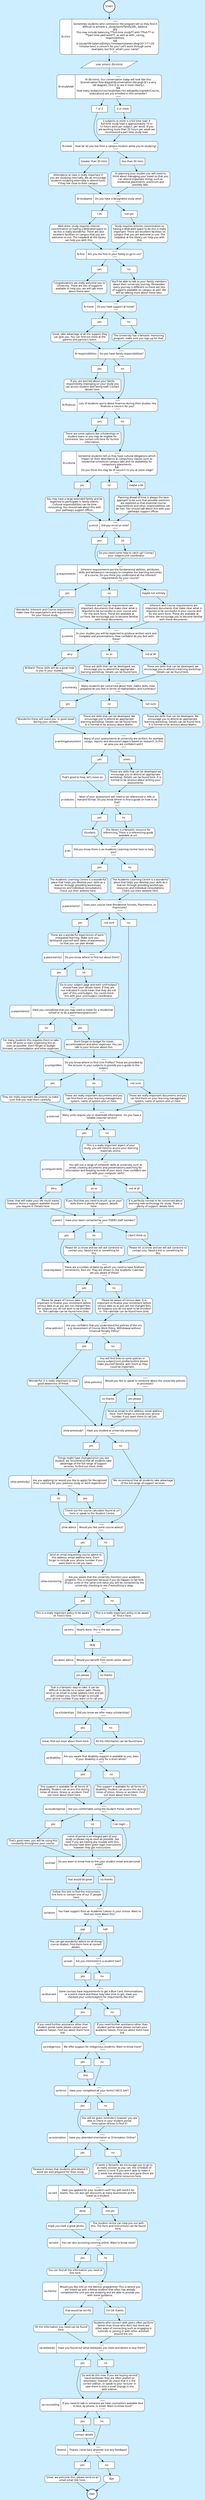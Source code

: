 digraph {
	ranksep=0.5
	bgcolor="#cceeff"
	node [style="filled",fillcolor="#ffffff",shape="box",fontname="sans",width="1.2"]
	"::START::" [label="START",shape="circle",style="filled,bold",width="0.75"]
	"::END::" [label="END",shape="circle",style="filled,bold",width="0.75"]
	"::START::" -> "lb-intro"


	"p-numeracy" [label="{\N}|{───\nMany students are concerned about their maths skills. How\nprepared do you feel in terms of mathematics and numeracy?\n───\n}",shape="record",style="filled,rounded"]
	{ rank=same; 
		"p-numeracy::0" [label="yes", shape="box", style="filled"]
		"p-numeracy::1" [label="no", shape="box", style="filled"]
		"p-numeracy::2" [label="not sure", shape="box", style="filled"]
	}
	"p-numeracy::0::info" [label="Wonderful these will stand you  in good stead\nduring your studies.", shape="box", style="filled,rounded"]
	"p-numeracy::1::info" [label="These are skills that can be developed. We\nencourage you to attend an appropriate\nlearning workshop. Details can be found here.\nIt is normal to be anxious about Maths.", shape="box", style="filled,rounded"]
	"p-numeracy::2::info" [label="These are skills that can be developed. We\nencourage you to attend an appropriate\nlearning workshop. Details can be found here.\nIt is normal to be anxious about Maths.", shape="box", style="filled,rounded"]
	"p-numeracy" -> "p-numeracy::0" -> "p-numeracy::0::info" -> "p-writingassessment"
	"p-numeracy" -> "p-numeracy::1" -> "p-numeracy::1::info" -> "p-writingassessment"
	"p-numeracy" -> "p-numeracy::2" -> "p-numeracy::2::info" -> "p-writingassessment"


	"p-citations" [label="{\N}|{───\nMost of your assessment will need to be referenced in APA or\nHarvard format. Do you know where to find a guide on how to do\nthat?\n───\n}",shape="record",style="filled,rounded"]
	{ rank=same; 
		"p-citations::0" [label="yes", shape="box", style="filled"]
		"p-citations::1" [label="no", shape="box", style="filled"]
	}
	"p-citations::0::info" [label="Excellent.", shape="box", style="filled,rounded"]
	"p-citations::1::info" [label="The library is a fantastic resource for\nreferencing. There is a referencing guide\navailable at url.", shape="box", style="filled,rounded"]
	"p-citations" -> "p-citations::0" -> "p-citations::0::info" -> "p-alc"
	"p-citations" -> "p-citations::1" -> "p-citations::1::info" -> "p-alc"


	"uhiw-policies1" [label="{\N}|{───\nAre you confident that you understand the policies of the uni,\ne.g. Assessment of Course Work Policy, Withdrawal without\nFinancial Penalty Policy?\n───\n}",shape="record",style="filled,rounded"]
	{ rank=same; 
		"uhiw-policies1::0" [label="yes", shape="box", style="filled"]
		"uhiw-policies1::1" [label="no", shape="box", style="filled"]
	}
	"uhiw-policies1::0::info" [label="Wonderful, it is really important to have\ngood awareness of these.", shape="box", style="filled,rounded"]
	"uhiw-policies1::1::info" [label="You will find links to some policies in\ncourse subject/unit profile/outline please\nmake yourself familiar with them as they\ncould be important.", shape="box", style="filled,rounded"]
	"uhiw-policies1" -> "uhiw-policies1::0" -> "uhiw-policies1::0::info" -> "uhiw-prevstudy1"
	"uhiw-policies1" -> "uhiw-policies1::1" -> "uhiw-policies1::1::info" -> "uhiw-policies2"


	"p-internet" [label="{\N}|{───\nMany units require you to download information. Do you have a\nreliable internet service?\n───\n}",shape="record",style="filled,rounded"]
	{ rank=same; 
		"p-internet::0" [label="yes", shape="box", style="filled"]
		"p-internet::1" [label="no", shape="box", style="filled"]
	}
	"p-internet::1::info" [label="This is a really important aspect of your\nstudy, you will need to access your learning\nmaterials online.", shape="box", style="filled,rounded"]
	"p-internet" -> "p-internet::0" -> "p-computerskills"
	"p-internet" -> "p-internet::1" -> "p-internet::1::info" -> "p-computerskills"


	"uhiw-policies2" [label="{\N}|{───\nWould you like to speak to someone about the university policies\nor processes?\n───\n}",shape="record",style="filled,rounded"]
	{ rank=same; 
		"uhiw-policies2::0" [label="yes please", shape="box", style="filled"]
		"uhiw-policies2::1" [label="no thanks", shape="box", style="filled"]
	}
	"uhiw-policies2::0::info" [label="Send an email to this address, email address\nhere. Don't forget to include your phone\nnumber if you want them to call you.", shape="box", style="filled,rounded"]
	"uhiw-policies2" -> "uhiw-policies2::0" -> "uhiw-policies2::0::info" -> "uhiw-prevstudy1"
	"uhiw-policies2" -> "uhiw-policies2::1" -> "uhiw-prevstudy1"


	"p-writingassessment" [label="{\N}|{───\nMany of your assessments at university are written; for example\nessays, reports and discussion papers based on research. Is this\nan area you are confident with?\n───\n}",shape="record",style="filled,rounded"]
	{ rank=same; 
		"p-writingassessment::0" [label="yes", shape="box", style="filled"]
		"p-writingassessment::1" [label="umm..", shape="box", style="filled"]
	}
	"p-writingassessment::0::info" [label="That's good to hear, let's move on.", shape="box", style="filled,rounded"]
	"p-writingassessment::1::info" [label="These are skills that can be developed we\nencourage you to attend an appropriate\nworkshop. Details can be found here. It is\nnormal to be anxious about writing your\nassessments.", shape="box", style="filled,rounded"]
	"p-writingassessment" -> "p-writingassessment::0" -> "p-writingassessment::0::info" -> "p-citations"
	"p-writingassessment" -> "p-writingassessment::1" -> "p-writingassessment::1::info" -> "p-citations"


	"sa-intro" [label="{\N}|{───\nNearly done, this is the last section.\n───\n}",shape="record",style="filled,rounded"]
	{ rank=same; 
		"sa-intro::0" [label="okay", shape="box", style="filled"]
	}
	"sa-intro" -> "sa-intro::0" -> "sa-career advice"


	"lb-cultural" [label="{\N}|{───\nSometime students tell us they have cultural obligations which\nimpact on their attendance at compulsory classes such as\nresidential schools/on-campus labs and /or availability for\ncompulsory placements.\n&&\n Do you think this may be of concern to you at some stage?\n───\n}",shape="record",style="filled,rounded"]
	{ rank=same; 
		"lb-cultural::0" [label="yes", shape="box", style="filled"]
		"lb-cultural::1" [label="no", shape="box", style="filled"]
		"lb-cultural::2" [label="maybe a bit", shape="box", style="filled"]
	}
	"lb-cultural::0::info" [label="You may have a large extended family and be\nexpected to participate in family events.\nCultural responsibilities can be time\nconsuming. You should talk about this with\nyour pathways support officer.", shape="box", style="filled,rounded"]
	"lb-cultural::2::info" [label="Planning ahead of time is always the best\napproach to be sure that possible solutions\nare explored so that essential course\nrequirements and other responsibilities can\nbe met. You should talk about this with your\npathways support officer.", shape="box", style="filled,rounded"]
	"lb-cultural" -> "lb-cultural::0" -> "lb-cultural::0::info" -> "p-enrol"
	"lb-cultural" -> "lb-cultural::1" -> "p-enrol"
	"lb-cultural" -> "lb-cultural::2" -> "lb-cultural::2::info" -> "p-enrol"


	"uhiw-advice" [label="{\N}|{───\nWould you like some course advice?\n───\n}",shape="record",style="filled,rounded"]
	{ rank=same; 
		"uhiw-advice::0" [label="yes", shape="box", style="filled"]
		"uhiw-advice::1" [label="no", shape="box", style="filled"]
	}
	"uhiw-advice::0::info" [label="Send an email requesting course advice to\nthis address, email address here. Don't\nforget to include your phone number if you\nwant them to call you back.", shape="box", style="filled,rounded"]
	"uhiw-advice" -> "uhiw-advice::0" -> "uhiw-advice::0::info" -> "uhiw-monitoring"
	"uhiw-advice" -> "uhiw-advice::1" -> "uhiw-monitoring"


	"sa-counselling" [label="{\N}|{───\nIf you need to talk to someone we have counsellors available face\nto face, by phone, or email. Want to know more?\n───\n}",shape="record",style="filled,rounded"]
	{ rank=same; 
		"sa-counselling::0" [label="yes", shape="box", style="filled"]
		"sa-counselling::1" [label="no", shape="box", style="filled"]
	}
	"sa-counselling::0::info" [label="contact details", shape="box", style="filled,rounded"]
	"sa-counselling" -> "sa-counselling::0" -> "sa-counselling::0::info" -> "theend"
	"sa-counselling" -> "sa-counselling::1" -> "theend"


	"uhiw-prestudy2" [label="{\N}|{───\nAre you applying (or would you like to apply) for Recognised\nPrior Learning for your previous study or work experience?\n───\n}",shape="record",style="filled,rounded"]
	{ rank=same; 
		"uhiw-prestudy2::0" [label="yes", shape="box", style="filled"]
		"uhiw-prestudy2::1" [label="no", shape="box", style="filled"]
	}
	"uhiw-prestudy2::0::info" [label="Check out the course calculator found at url\nhere or speak to the Student Centre.", shape="box", style="filled,rounded"]
	"uhiw-prestudy2" -> "uhiw-prestudy2::0" -> "uhiw-prestudy2::0::info" -> "uhiw-advice"
	"uhiw-prestudy2" -> "uhiw-prestudy2::1" -> "uhiw-advice"


	"p-computerskills" [label="{\N}|{───\nYou will use a range of computer skills at university such as\nemail, creating documents and presentations,searching for\ninformation and keeping records of your work. How confident are\nyou with your computer skills?\n───\n}",shape="record",style="filled,rounded"]
	{ rank=same; 
		"p-computerskills::0" [label="Very", shape="box", style="filled"]
		"p-computerskills::1" [label="so so", shape="box", style="filled"]
		"p-computerskills::2" [label="not at all", shape="box", style="filled"]
	}
	"p-computerskills::0::info" [label="Great, that will make your life much easier,\nhowever, there is support available should\nyou require it. Details here.", shape="box", style="filled,rounded"]
	"p-computerskills::1::info" [label="If you find that you need to brush up on your\nskills there is plenty of support, details\nhere.", shape="box", style="filled,rounded"]
	"p-computerskills::2::info" [label="It is perfectly normal to be concerned about\nlearning new technology for study. There is\nplenty of support, details here.", shape="box", style="filled,rounded"]
	"p-computerskills" -> "p-computerskills::0" -> "p-computerskills::0::info" -> "p-psiers"
	"p-computerskills" -> "p-computerskills::1" -> "p-computerskills::1::info" -> "p-psiers"
	"p-computerskills" -> "p-computerskills::2" -> "p-computerskills::2::info" -> "p-psiers"


	"lb-studyarea" [label="{\N}|{───\nDo you have a designated study area?\n───\n}",shape="record",style="filled,rounded"]
	{ rank=same; 
		"lb-studyarea::0" [label="I do", shape="box", style="filled"]
		"lb-studyarea::1" [label="not yet", shape="box", style="filled"]
	}
	"lb-studyarea::0::info" [label="Well done, study requires intense\nconcentration so having a dedicated space to\ndo this is really wonderful. There are also\nexcellent facilities on campus that you are\nwelcome to use. The helpdesk at the library\ncan help you with this.", shape="box", style="filled,rounded"]
	"lb-studyarea::1::info" [label="Study requires intense concentration so\nhaving a dedicated space to do this is really\nimportant. There are excellent facilities on\ncampus that you are welcome to use. The\nhelpdesk at the library can help you with\nthis.", shape="box", style="filled,rounded"]
	"lb-studyarea" -> "lb-studyarea::0" -> "lb-studyarea::0::info" -> "lb-first"
	"lb-studyarea" -> "lb-studyarea::1" -> "lb-studyarea::1::info" -> "lb-first"


	"uhiw-keydates" [label="{\N}|{───\nThere are a number of dates by which you need to have finalised\nenrolments, fees etc. They are shown in the Academic Calendar,\nare you aware of these?\n───\n}",shape="record",style="filled,rounded"]
	{ rank=same; 
		"uhiw-keydates::0" [label="yes", shape="box", style="filled"]
		"uhiw-keydates::1" [label="no", shape="box", style="filled"]
	}
	"uhiw-keydates::0::info" [label="Please be aware of Census date. It is\nimportant to finalise your enrolment before\ncensus date so as you are not charged fees\nfor subjects you do not wish to be enrolled\nin. The calendar can be found here (link)", shape="box", style="filled,rounded"]
	"uhiw-keydates::1::info" [label="Please be aware of Census date. It is\nimportant to finalise your enrolment before\ncensus date so as you are not charged fees\nfor subjects you do not wish to be enrolled\nin. The calendar can be found here (link)", shape="box", style="filled,rounded"]
	"uhiw-keydates" -> "uhiw-keydates::0" -> "uhiw-keydates::0::info" -> "uhiw-policies1"
	"uhiw-keydates" -> "uhiw-keydates::1" -> "uhiw-keydates::1::info" -> "uhiw-policies1"


	"lb-travel" [label="{\N}|{───\nHow far do you live from a campus location while you're studying?\n───\n}",shape="record",style="filled,rounded"]
	{ rank=same; 
		"lb-travel::0" [label="Greater than 30 mins", shape="box", style="filled"]
		"lb-travel::1" [label="less than 30 mins", shape="box", style="filled"]
	}
	"lb-travel::0::info" [label="Attendance at class is really important if\nyou are studying internally. We do encourage\nstudents studying externally to attend tutes\nif they live close to their campus.", shape="box", style="filled,rounded"]
	"lb-travel::1::info" [label="In planning your studies you will need to\nthink about managing your travel so that you\ncan attend important things such as\nresidential placements, practicum and\npossibly labs.", shape="box", style="filled,rounded"]
	"lb-travel" -> "lb-travel::0" -> "lb-travel::0::info" -> "lb-studyarea"
	"lb-travel" -> "lb-travel::1" -> "lb-travel::1::info" -> "lb-studyarea"


	"p-unitprofiles" [label="{\N}|{───\nDo you know where to find Unit Profiles? These are provided by\nthe lecturer in your subjects to provide you a guide to the\nsubject.\n───\n}",shape="record",style="filled,rounded"]
	{ rank=same; 
		"p-unitprofiles::0" [label="yes", shape="box", style="filled"]
		"p-unitprofiles::1" [label="no", shape="box", style="filled"]
		"p-unitprofiles::2" [label="not sure", shape="box", style="filled"]
	}
	"p-unitprofiles::0::info" [label="They are really important documents so make\nsure that you read them carefully.", shape="box", style="filled,rounded"]
	"p-unitprofiles::1::info" [label="These are really important documents and you\ncan find them on your learning management\nsystem, name of system and url here.", shape="box", style="filled,rounded"]
	"p-unitprofiles::2::info" [label="These are really important documents and you\ncan find them on your learning management\nsystem, name of system and url here.", shape="box", style="filled,rounded"]
	"p-unitprofiles" -> "p-unitprofiles::0" -> "p-unitprofiles::0::info" -> "p-internet"
	"p-unitprofiles" -> "p-unitprofiles::1" -> "p-unitprofiles::1::info" -> "p-internet"
	"p-unitprofiles" -> "p-unitprofiles::2" -> "p-unitprofiles::2::info" -> "p-internet"


	"sa-bluecard" [label="{\N}|{───\nSome courses have requirements to get a Blue Card, immunisations,\nor a police check and these may take time to get. Have you\nchecked your units/subjects for requirments like this?\n───\n}",shape="record",style="filled,rounded"]
	{ rank=same; 
		"sa-bluecard::0" [label="yes", shape="box", style="filled"]
		"sa-bluecard::1" [label="no", shape="box", style="filled"]
	}
	"sa-bluecard::0::info" [label="If you need further assistance other than\nstudent portal name please contact your\nacademic liaison. Find out about them here\nlink", shape="box", style="filled,rounded"]
	"sa-bluecard::1::info" [label="If you need further assistance other than\nstudent portal name please contact your\nacademic liaison. Find out about them here\nlink", shape="box", style="filled,rounded"]
	"sa-bluecard" -> "sa-bluecard::0" -> "sa-bluecard::0::info" -> "sa-indigenous"
	"sa-bluecard" -> "sa-bluecard::1" -> "sa-bluecard::1::info" -> "sa-indigenous"


	"sa-liaison" [label="{\N}|{───\nYou have support from an Academic Liaison in your school. Want to\nfind out more about this?\n───\n}",shape="record",style="filled,rounded"]
	{ rank=same; 
		"sa-liaison::0" [label="yep", shape="box", style="filled"]
		"sa-liaison::1" [label="nah", shape="box", style="filled"]
	}
	"sa-liaison::0::info" [label="You can get wonderful advice on all things\ncourse related. Find them here at contact\ndetails.", shape="box", style="filled,rounded"]
	"sa-liaison" -> "sa-liaison::0" -> "sa-liaison::0::info" -> "sa-loan"
	"sa-liaison" -> "sa-liaison::1" -> "sa-loan"


	"lb-first" [label="{\N}|{───\nAre you the first in your family to go to uni?\n───\n}",shape="record",style="filled,rounded"]
	{ rank=same; 
		"lb-first::0" [label="yes", shape="box", style="filled"]
		"lb-first::1" [label="no", shape="box", style="filled"]
	}
	"lb-first::0::info" [label="Congratulations we really welcome you to\nUniversity. There are lots of supports\navailable to help you, we will talk more\nabout these later.", shape="box", style="filled,rounded"]
	"lb-first::1::info" [label="You'll be able to talk to your family members\nabout their university journey. Remember,\nevery journey is different so there are lots\nof supports available on campus as well. We\nwill be talking more about these later.", shape="box", style="filled,rounded"]
	"lb-first" -> "lb-first::0" -> "lb-first::0::info" -> "lb-home"
	"lb-first" -> "lb-first::1" -> "lb-first::1::info" -> "lb-home"


	"p-alc" [label="{\N}|{───\nDid you know there is an Academic Learning Centre here to help\nyou?\n───\n}",shape="record",style="filled,rounded"]
	{ rank=same; 
		"p-alc::0" [label="yes", shape="box", style="filled"]
		"p-alc::1" [label="no", shape="box", style="filled"]
	}
	"p-alc::0::info" [label="The Academic Learning Centre is a wonderful\nplace that helps you develop your skills as a\nlearner through providing workshops,\nresources and individual consultations.\nCheck out their website here.", shape="box", style="filled,rounded"]
	"p-alc::1::info" [label="The Academic Learning Centre is a wonderful\nplace that helps you develop your skills as a\nlearner through providing workshops,\nresources and individual consultations.\nCheck out their website here.", shape="box", style="filled,rounded"]
	"p-alc" -> "p-alc::0" -> "p-alc::0::info" -> "p-placements1"
	"p-alc" -> "p-alc::1" -> "p-alc::1::info" -> "p-placements1"


	"sa-forms" [label="{\N}|{───\nHave your completed all your forms? HECS, SAF?\n───\n}",shape="record",style="filled,rounded"]
	{ rank=same; 
		"sa-forms::0" [label="yes", shape="box", style="filled"]
		"sa-forms::1" [label="no", shape="box", style="filled"]
	}
	"sa-forms::1::info" [label="You will be given reminders however you are\nable to check in your student portal.\nDescription of how to find it?", shape="box", style="filled,rounded"]
	"sa-forms" -> "sa-forms::0" -> "sa-orientation"
	"sa-forms" -> "sa-forms::1" -> "sa-forms::1::info" -> "sa-orientation"


	"sa-orientation" [label="{\N}|{───\nHave you attended orientation or Orientation Online?\n───\n}",shape="record",style="filled,rounded"]
	{ rank=same; 
		"sa-orientation::0" [label="yes", shape="box", style="filled"]
		"sa-orientation::1" [label="no", shape="box", style="filled"]
	}
	"sa-orientation::0::info" [label="Research shows that students who attend O\nweek are well prepared for their study.", shape="box", style="filled,rounded"]
	"sa-orientation::1::info" [label="O week is fantastic we encourage you to go to\nas many session as you can, the schedule of\nevents is here. If you aren't able to make it\nor O week has already come and gone there are\nsome online resources here.", shape="box", style="filled,rounded"]
	"sa-orientation" -> "sa-orientation::0" -> "sa-orientation::0::info" -> "sa-card"
	"sa-orientation" -> "sa-orientation::1" -> "sa-orientation::1::info" -> "sa-card"


	"p-psiers" [label="{\N}|{───\nHave your been contacted by your PSIERS staff member?\n───\n}",shape="record",style="filled,rounded"]
	{ rank=same; 
		"p-psiers::0" [label="yes", shape="box", style="filled"]
		"p-psiers::1" [label="no", shape="box", style="filled"]
		"p-psiers::2" [label="I don't think so", shape="box", style="filled"]
	}
	"p-psiers::1::info" [label="Please let us know and we will ask someone to\ncontact you. Need a link or something for\nthis", shape="box", style="filled,rounded"]
	"p-psiers::2::info" [label="Please let us know and we will ask someone to\ncontact you. Need a link or something for\nthis", shape="box", style="filled,rounded"]
	"p-psiers" -> "p-psiers::0" -> "uhiw-keydates"
	"p-psiers" -> "p-psiers::1" -> "p-psiers::1::info" -> "uhiw-keydates"
	"p-psiers" -> "p-psiers::2" -> "p-psiers::2::info" -> "uhiw-keydates"


	"sa-card" [label="{\N}|{───\nHave you applied for your student card? You will need it for\nexams. You can also get discounts at many businesses and for\ntravel as a student.\n───\n}",shape="record",style="filled,rounded"]
	{ rank=same; 
		"sa-card::0" [label="done", shape="box", style="filled"]
		"sa-card::1" [label="not yet", shape="box", style="filled"]
	}
	"sa-card::0::info" [label="Hope you have a great photo.", shape="box", style="filled,rounded"]
	"sa-card::1::info" [label="The student centre can help you out with\nthis. The form and instructions can be found\nhere.", shape="box", style="filled,rounded"]
	"sa-card" -> "sa-card::0" -> "sa-card::0::info" -> "sa-tutor"
	"sa-card" -> "sa-card::1" -> "sa-card::1::info" -> "sa-tutor"


	"sa-studentportal" [label="{\N}|{───\nAre you comfortable using the Student Portal, name here?\n───\n}",shape="record",style="filled,rounded"]
	{ rank=same; 
		"sa-studentportal::0" [label="yes", shape="box", style="filled"]
		"sa-studentportal::1" [label="no", shape="box", style="filled"]
		"sa-studentportal::2" [label="I can login ...", shape="box", style="filled"]
	}
	"sa-studentportal::0::info" [label="That's good news, you will be using this\nconstantly throughout your course.", shape="box", style="filled,rounded"]
	"sa-studentportal::1::info" [label="name of portal is an integral part of your\nstudy so please log as soon as possible. See\nhere if you are having any trouble with this.\nYou should have been given login instructions\nhowever they got instructions.", shape="box", style="filled,rounded"]
	"sa-studentportal" -> "sa-studentportal::0" -> "sa-studentportal::0::info" -> "sa-email"
	"sa-studentportal" -> "sa-studentportal::1" -> "sa-studentportal::1::info" -> "sa-email"
	"sa-studentportal" -> "sa-studentportal::2" -> "sa-email"


	"lb-finances" [label="{\N}|{───\nLots of students worry about finances during their studies. Are\nfinances a concern for you?\n───\n}",shape="record",style="filled,rounded"]
	{ rank=same; 
		"lb-finances::0" [label="yes", shape="box", style="filled"]
		"lb-finances::1" [label="no", shape="box", style="filled"]
	}
	"lb-finances::0::info" [label="There are some options like scholarships or\nstudent loans or you may be eligible for\nCentrelink. See contact info here for further\ninformation.", shape="box", style="filled,rounded"]
	"lb-finances" -> "lb-finances::0" -> "lb-finances::0::info" -> "lb-cultural"
	"lb-finances" -> "lb-finances::1" -> "lb-cultural"


	"lb-studyload" [label="{\N}|{───\nHi \{lb-intro\}. Our conversation today will look like this:\n![conversation flow diagram](conversation.dot.png) (It's a very\ntall diagram, click it to see it more clearly.)\n&&\nHow many [subjects/courses](https://en.wikipedia.org/wiki/Course_\n(education)) are you enrolled in this semester?\n───\n}",shape="record",style="filled,rounded"]
	{ rank=same; 
		"lb-studyload::0" [label="1 or 2", shape="box", style="filled"]
		"lb-studyload::1" [label="3 or more", shape="box", style="filled"]
	}
	"lb-studyload::1::info" [label="3 subjects or more is a full time load. A\nfull-time study load is approximately 10 to\n12 hours work per subject, per week. If you\nare working more than 20 hours per week we\nrecommend a part time study load.", shape="box", style="filled,rounded"]
	"lb-studyload" -> "lb-studyload::0" -> "lb-travel"
	"lb-studyload" -> "lb-studyload::1" -> "lb-studyload::1::info" -> "lb-travel"


	"p-placements2" [label="{\N}|{───\nDo you know where to find out about them?\n───\n}",shape="record",style="filled,rounded"]
	{ rank=same; 
		"p-placements2::0" [label="yes", shape="box", style="filled"]
		"p-placements2::1" [label="no", shape="box", style="filled"]
	}
	"p-placements2::1::info" [label="Go to your subject page and each unit/subject\nshould have your details listed. If they are\nnot indicated it could mean that they are not\npart of this unit/subject. You could check\nthis with your unit/subject coordinator.", shape="box", style="filled,rounded"]
	"p-placements2" -> "p-placements2::0" -> "p-placements3"
	"p-placements2" -> "p-placements2::1" -> "p-placements2::1::info" -> "p-placements3"


	"p-placements3" [label="{\N}|{───\nHave you considered that you may need to travel for a residential\nschool or to do a placement/practicum?\n───\n}",shape="record",style="filled,rounded"]
	{ rank=same; 
		"p-placements3::0" [label="yes", shape="box", style="filled"]
		"p-placements3::1" [label="no", shape="box", style="filled"]
	}
	"p-placements3::0::info" [label="Don't forget to budget for travel,\naccommodation and other expenses. You can\ntalk to your lecturer about this.", shape="box", style="filled,rounded"]
	"p-placements3::1::info" [label="For many students this requires them to take\ntime off work so start organising this as\nsoon as possible. Don't forget to budget\nfortravel, accommodation and other expenses.", shape="box", style="filled,rounded"]
	"p-placements3" -> "p-placements3::0" -> "p-placements3::0::info" -> "p-unitprofiles"
	"p-placements3" -> "p-placements3::1" -> "p-placements3::1::info" -> "p-unitprofiles"


	"p-placements1" [label="{\N}|{───\nDoes your course have Residential Schools, Placements, or\nPracticums?\n───\n}",shape="record",style="filled,rounded"]
	{ rank=same; 
		"p-placements1::0" [label="yes", shape="box", style="filled"]
		"p-placements1::1" [label="no", shape="box", style="filled"]
		"p-placements1::2" [label="not sure", shape="box", style="filled"]
	}
	"p-placements1::0::info" [label="These are a wonderful experiences of work\nintegrated learning. Make sure you\nfamiliarise yourself with dates of placements\nso that you can plan ahead.", shape="box", style="filled,rounded"]
	"p-placements1" -> "p-placements1::0" -> "p-placements1::0::info" -> "p-placements2"
	"p-placements1" -> "p-placements1::1" -> "p-unitprofiles"
	"p-placements1" -> "p-placements1::2" -> "p-placements2"


	"p-comms" [label="{\N}|{───\nIn your studies you will be expected to produce written work and\ncomplate oral presentations. How confident do you feel with\nthese?\n───\n}",shape="record",style="filled,rounded"]
	{ rank=same; 
		"p-comms::0" [label="very", shape="box", style="filled"]
		"p-comms::1" [label="so so", shape="box", style="filled"]
		"p-comms::2" [label="not at all", shape="box", style="filled"]
	}
	"p-comms::0::info" [label="Brilliant! These skills will be a great help\nto you in your studies.", shape="box", style="filled,rounded"]
	"p-comms::1::info" [label="These are skills that can be developed, we\nencourage you to attend the appropriate\nlearning workshop. Details can be found here.", shape="box", style="filled,rounded"]
	"p-comms::2::info" [label="These are skills that can be developed, we\nencourage you to attend a learning workshop.\nDetails can be found here.", shape="box", style="filled,rounded"]
	"p-comms" -> "p-comms::0" -> "p-comms::0::info" -> "p-numeracy"
	"p-comms" -> "p-comms::1" -> "p-comms::1::info" -> "p-numeracy"
	"p-comms" -> "p-comms::2" -> "p-comms::2::info" -> "p-numeracy"


	"sa-scholarships" [label="{\N}|{───\nDid you know we offer many scholarships?\n───\n}",shape="record",style="filled,rounded"]
	{ rank=same; 
		"sa-scholarships::0" [label="yes", shape="box", style="filled"]
		"sa-scholarships::1" [label="no", shape="box", style="filled"]
	}
	"sa-scholarships::0::info" [label="Great, find out more about them here.", shape="box", style="filled,rounded"]
	"sa-scholarships::1::info" [label="All the information can be found here.", shape="box", style="filled,rounded"]
	"sa-scholarships" -> "sa-scholarships::0" -> "sa-scholarships::0::info" -> "sa-disability"
	"sa-scholarships" -> "sa-scholarships::1" -> "sa-scholarships::1::info" -> "sa-disability"


	"sa-career advice" [label="{\N}|{───\nWould you benefit from some career advice?\n───\n}",shape="record",style="filled,rounded"]
	{ rank=same; 
		"sa-career advice::0" [label="yes please", shape="box", style="filled"]
		"sa-career advice::1" [label="no thanks", shape="box", style="filled"]
	}
	"sa-career advice::0::info" [label="That is a fantastic step to take, it can be\ndifficult to decide on a career path. Please\nsend us an email to email address here and we\nwill contact you. Don't forget to include\nyour phone number if you want us to call you.", shape="box", style="filled,rounded"]
	"sa-career advice" -> "sa-career advice::0" -> "sa-career advice::0::info" -> "sa-scholarships"
	"sa-career advice" -> "sa-career advice::1" -> "sa-scholarships"


	"lb-home" [label="{\N}|{───\nDo you have support at home?\n───\n}",shape="record",style="filled,rounded"]
	{ rank=same; 
		"lb-home::0" [label="yes", shape="box", style="filled"]
		"lb-home::1" [label="no", shape="box", style="filled"]
	}
	"lb-home::0::info" [label="Great, take advantage of all the support they\ncan give you. You can find out more at the\nparents and partners event.", shape="box", style="filled,rounded"]
	"lb-home::1::info" [label="The University has a fantastic mentoring\nprogram, make sure you sign up for that.", shape="box", style="filled,rounded"]
	"lb-home" -> "lb-home::0" -> "lb-home::0::info" -> "lb-responsibilities"
	"lb-home" -> "lb-home::1" -> "lb-home::1::info" -> "lb-responsibilities"


	"sa-indigenous" [label="{\N}|{───\nWe offer support for indigenous students. Want to know more?\n───\n}",shape="record",style="filled,rounded"]
	{ rank=same; 
		"sa-indigenous::0" [label="yes", shape="box", style="filled"]
		"sa-indigenous::1" [label="no", shape="box", style="filled"]
	}
	"sa-indigenous::0::info" [label="link", shape="box", style="filled,rounded"]
	"sa-indigenous" -> "sa-indigenous::0" -> "sa-indigenous::0::info" -> "sa-forms"
	"sa-indigenous" -> "sa-indigenous::1" -> "sa-forms"


	"lb-intro" [label="{\N}|{───\nSometimes students who commence the program tell us they find it\ndifficult to achieve a _study/work/family/life_ balance.\n&&\nThis may include balancing **full-time study** with **full-** or\n**part-time paid work**, as well as with _caring_\nresponsibilities.\n&&\nIs [study/life balance](https://onetwentyseven.blog/2017/11/29\n/choose-two/) a concern for you? Let's work through some\nexamples, but first: what's your name?\n───\n}",shape="record",style="filled,rounded"]
	{ rank=same; 
	}
		"lb-intro::collect" [label="user enters: \{lb-intro\}", shape="parallelogram", style="filled"]
		"lb-intro" -> "lb-intro::collect" -> "lb-studyload"


	"sa-email" [label="{\N}|{───\nDo you want to know how to link your student email and personal\nemail?\n───\n}",shape="record",style="filled,rounded"]
	{ rank=same; 
		"sa-email::0" [label="that would be great", shape="box", style="filled"]
		"sa-email::1" [label="no thanks", shape="box", style="filled"]
	}
	"sa-email::0::info" [label="Follow this link to find the instructions\nlink here or contact one of our IT people\nhere.", shape="box", style="filled,rounded"]
	"sa-email" -> "sa-email::0" -> "sa-email::0::info" -> "sa-liaison"
	"sa-email" -> "sa-email::1" -> "sa-liaison"


	"p-requirements" [label="{\N}|{───\nInherent requirements are the fundamental abilities, attributes,\nskills and behaviours necessary to complete the learning outcomes\nof a course. Do you think you understand all the inherent\nrequirements for your course?\n───\n}",shape="record",style="filled,rounded"]
	{ rank=same; 
		"p-requirements::0" [label="yes", shape="box", style="filled"]
		"p-requirements::1" [label="no", shape="box", style="filled"]
		"p-requirements::2" [label="maybe not entirely", shape="box", style="filled"]
	}
	"p-requirements::0::info" [label="Wonderful. Inherent and Course requirements\nmake clear the expectations and requirements\nfor your future study.", shape="box", style="filled,rounded"]
	"p-requirements::1::info" [label="Inherent and Course requirements are\nimportant documents that make clear what is\nrequired to be successful in your course and\nfor the work force. These are available at\nurl here. We encourage you to become familiar\nwith these documents.", shape="box", style="filled,rounded"]
	"p-requirements::2::info" [label="Inherent and Course requirements are\nimportant documents that make clear what is\nrequired to be successful in your course and\nfor the work force. These are available at\nurl here. We encourage you to become familiar\nwith these documents.", shape="box", style="filled,rounded"]
	"p-requirements" -> "p-requirements::0" -> "p-requirements::0::info" -> "p-comms"
	"p-requirements" -> "p-requirements::1" -> "p-requirements::1::info" -> "p-comms"
	"p-requirements" -> "p-requirements::2" -> "p-requirements::2::info" -> "p-comms"


	"sa-textbooks" [label="{\N}|{───\nHave you found out what textbooks you need and where to buy them?\n───\n}",shape="record",style="filled,rounded"]
	{ rank=same; 
		"sa-textbooks::0" [label="yes", shape="box", style="filled"]
		"sa-textbooks::1" [label="no", shape="box", style="filled"]
	}
	"sa-textbooks::1::info" [label="Go and do this now. If you are buying second\nhand textbooks they are often posted on\nwhereever, however do check that it is the\ncorrect edition, or speak to your lecturer in\ncase there is only a small change in the\nlater edition.", shape="box", style="filled,rounded"]
	"sa-textbooks" -> "sa-textbooks::0" -> "sa-counselling"
	"sa-textbooks" -> "sa-textbooks::1" -> "sa-textbooks::1::info" -> "sa-counselling"


	"uhiw-monitoring" [label="{\N}|{───\nAre you aware that the university monitors your academic\nprogress. This is important because if you do happen to fail 50%\nof your units or the same unit twice you will be contacted by the\nuniversity checking to see if everything is okay.\n───\n}",shape="record",style="filled,rounded"]
	{ rank=same; 
		"uhiw-monitoring::0" [label="yes", shape="box", style="filled"]
		"uhiw-monitoring::1" [label="no", shape="box", style="filled"]
	}
	"uhiw-monitoring::0::info" [label="This is a really important policy to be aware\nof. Find it here.", shape="box", style="filled,rounded"]
	"uhiw-monitoring::1::info" [label="This is a really important policy to be aware\nof. Find it here.", shape="box", style="filled,rounded"]
	"uhiw-monitoring" -> "uhiw-monitoring::0" -> "uhiw-monitoring::0::info" -> "sa-intro"
	"uhiw-monitoring" -> "uhiw-monitoring::1" -> "uhiw-monitoring::1::info" -> "sa-intro"


	"p-enrol" [label="{\N}|{───\nDid you enrol on time?\n───\n}",shape="record",style="filled,rounded"]
	{ rank=same; 
		"p-enrol::0" [label="yes", shape="box", style="filled"]
		"p-enrol::1" [label="no", shape="box", style="filled"]
	}
	"p-enrol::1::info" [label="Do you need some help to catch up? Contact\nyour subject/unit coordinator.", shape="box", style="filled,rounded"]
	"p-enrol" -> "p-enrol::0" -> "p-requirements"
	"p-enrol" -> "p-enrol::1" -> "p-enrol::1::info" -> "p-requirements"


	"sa-disability" [label="{\N}|{───\nAre you aware that disability support is available to you, even\nif your disability is only for a short while?\n───\n}",shape="record",style="filled,rounded"]
	{ rank=same; 
		"sa-disability::0" [label="yes", shape="box", style="filled"]
		"sa-disability::1" [label="no", shape="box", style="filled"]
	}
	"sa-disability::0::info" [label="This support is available for all forms of\ndisability. Student can access this during\ntimes of stress, illness or accident. Find\nout more about them here.", shape="box", style="filled,rounded"]
	"sa-disability::1::info" [label="This support is available for all forms of\ndisability. Student can access this during\ntimes of stress, illness or accident. Find\nout more about them here.", shape="box", style="filled,rounded"]
	"sa-disability" -> "sa-disability::0" -> "sa-disability::0::info" -> "sa-studentportal"
	"sa-disability" -> "sa-disability::1" -> "sa-disability::1::info" -> "sa-studentportal"


	"uhiw-prevstudy1" [label="{\N}|{───\nHave you studied  at university previously?\n───\n}",shape="record",style="filled,rounded"]
	{ rank=same; 
		"uhiw-prevstudy1::0" [label="yes", shape="box", style="filled"]
		"uhiw-prevstudy1::1" [label="no", shape="box", style="filled"]
	}
	"uhiw-prevstudy1::0::info" [label="Things might have changed since you last\nstudied, we recommend that all students take\nadvantage of the full range of support\nservices. To find out more, (link)", shape="box", style="filled,rounded"]
	"uhiw-prevstudy1::1::info" [label="We recommend that all students take advantage\nof the full range of support services.", shape="box", style="filled,rounded"]
	"uhiw-prevstudy1" -> "uhiw-prevstudy1::0" -> "uhiw-prevstudy1::0::info" -> "uhiw-prestudy2"
	"uhiw-prevstudy1" -> "uhiw-prevstudy1::1" -> "uhiw-prevstudy1::1::info" -> "uhiw-advice"


	"lb-responsibilities" [label="{\N}|{───\nDo you have family responsibilities?\n───\n}",shape="record",style="filled,rounded"]
	{ rank=same; 
		"lb-responsibilities::0" [label="yes", shape="box", style="filled"]
		"lb-responsibilities::1" [label="no", shape="box", style="filled"]
	}
	"lb-responsibilities::0::info" [label="If you are worried about your family\nresponsibility impinging on your study you\ncan access student well being staff. Contact\ndetails here.", shape="box", style="filled,rounded"]
	"lb-responsibilities" -> "lb-responsibilities::0" -> "lb-responsibilities::0::info" -> "lb-finances"
	"lb-responsibilities" -> "lb-responsibilities::1" -> "lb-finances"


	"theend" [label="{\N}|{───\nThanks, come back anytime! Got any feedback?\n───\n}",shape="record",style="filled,rounded"]
	{ rank=same; 
		"theend::0" [label="yes", shape="box", style="filled"]
		"theend::1" [label="no", shape="box", style="filled"]
	}
	"theend::0::info" [label="Great, we welcome this, please send us an\nemail email link here.", shape="box", style="filled,rounded"]
	"theend::1::info" [label="Bye", shape="box", style="filled,rounded"]
	"theend" -> "theend::0" -> "theend::0::info" -> "::END::"
	"theend" -> "theend::1" -> "theend::1::info" -> "::END::"


	"sa-tutor" [label="{\N}|{───\nYou can also accessing tutoring online. Want to know more?\n───\n}",shape="record",style="filled,rounded"]
	{ rank=same; 
		"sa-tutor::0" [label="yes", shape="box", style="filled"]
		"sa-tutor::1" [label="no", shape="box", style="filled"]
	}
	"sa-tutor::0::info" [label="You can find all the information you need at\nlink here.", shape="box", style="filled,rounded"]
	"sa-tutor" -> "sa-tutor::0" -> "sa-tutor::0::info" -> "sa-mentor"
	"sa-tutor" -> "sa-tutor::1" -> "sa-mentor"


	"sa-loan" [label="{\N}|{───\nAre you interested in a student loan?\n───\n}",shape="record",style="filled,rounded"]
	{ rank=same; 
		"sa-loan::0" [label="yes", shape="box", style="filled"]
		"sa-loan::1" [label="no", shape="box", style="filled"]
	}
	"sa-loan" -> "sa-loan::0" -> "sa-bluecard"
	"sa-loan" -> "sa-loan::1" -> "sa-bluecard"


	"sa-mentor" [label="{\N}|{───\nWould you like info on the Mentor programme? This is where you\nare linked up with a fellow student that often has already\ncompleted the unit you are studying and are able to provide you\nwith some guidance.\n───\n}",shape="record",style="filled,rounded"]
	{ rank=same; 
		"sa-mentor::0" [label="that would be terrific", shape="box", style="filled"]
		"sa-mentor::1" [label="I'm OK thanks", shape="box", style="filled"]
	}
	"sa-mentor::0::info" [label="All the information you need can be found\nhere.", shape="box", style="filled,rounded"]
	"sa-mentor::1::info" [label="Students who connect with peers often perform\nbetter than those who don't but there are\nother ways of connecting such as engaging in\ntutorials or joining in with other activities\naround the uni.", shape="box", style="filled,rounded"]
	"sa-mentor" -> "sa-mentor::0" -> "sa-mentor::0::info" -> "sa-textbooks"
	"sa-mentor" -> "sa-mentor::1" -> "sa-mentor::1::info" -> "sa-textbooks"


}